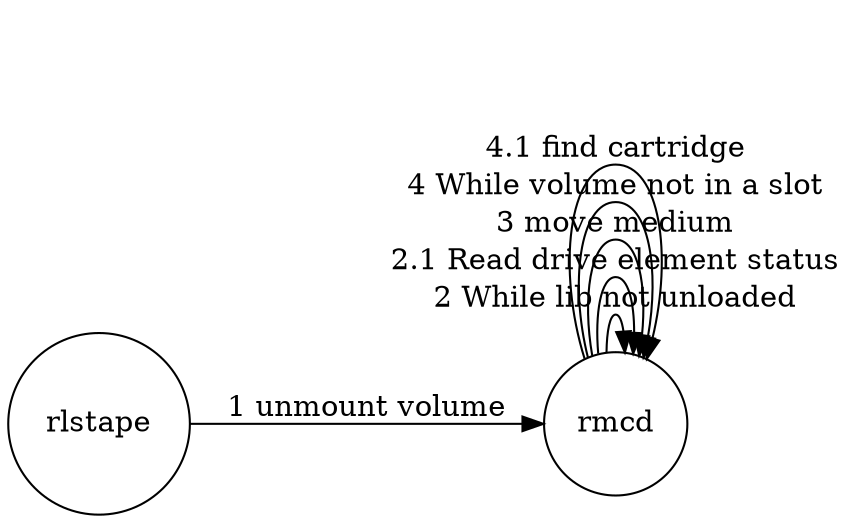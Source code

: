 digraph rlstape_rmcd_scsi {
rankdir=LR;
node [shape = circle];
rlstape -> rmcd      [ label =  "1 unmount volume"                      ];
rmcd    -> rmcd      [ label =  "2 While lib not unloaded"              ];
rmcd    -> rmcd      [ label =    "2.1 Read drive element status"       ];
rmcd    -> rmcd      [ label =  "3 move medium"                         ];
rmcd    -> rmcd      [ label =  "4 While volume not in a slot"          ];
rmcd    -> rmcd      [ label =    "4.1 find cartridge"                  ];
}
